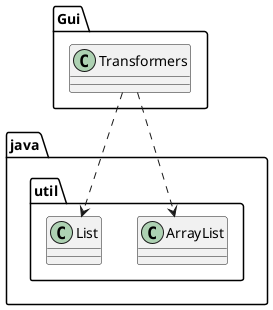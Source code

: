 @startuml
class Gui.Transformers
class java.util.ArrayList
class java.util.List
Gui.Transformers ..> java.util.ArrayList
Gui.Transformers ..> java.util.List
@enduml